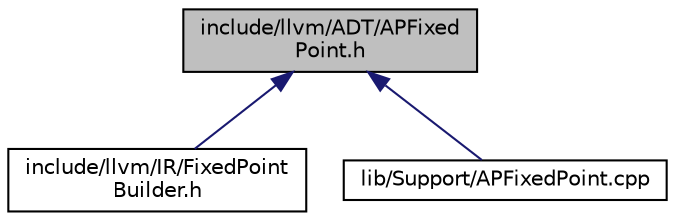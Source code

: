 digraph "include/llvm/ADT/APFixedPoint.h"
{
 // LATEX_PDF_SIZE
  bgcolor="transparent";
  edge [fontname="Helvetica",fontsize="10",labelfontname="Helvetica",labelfontsize="10"];
  node [fontname="Helvetica",fontsize="10",shape=record];
  Node1 [label="include/llvm/ADT/APFixed\lPoint.h",height=0.2,width=0.4,color="black", fillcolor="grey75", style="filled", fontcolor="black",tooltip=" "];
  Node1 -> Node2 [dir="back",color="midnightblue",fontsize="10",style="solid",fontname="Helvetica"];
  Node2 [label="include/llvm/IR/FixedPoint\lBuilder.h",height=0.2,width=0.4,color="black",URL="$FixedPointBuilder_8h.html",tooltip=" "];
  Node1 -> Node3 [dir="back",color="midnightblue",fontsize="10",style="solid",fontname="Helvetica"];
  Node3 [label="lib/Support/APFixedPoint.cpp",height=0.2,width=0.4,color="black",URL="$APFixedPoint_8cpp.html",tooltip=" "];
}
